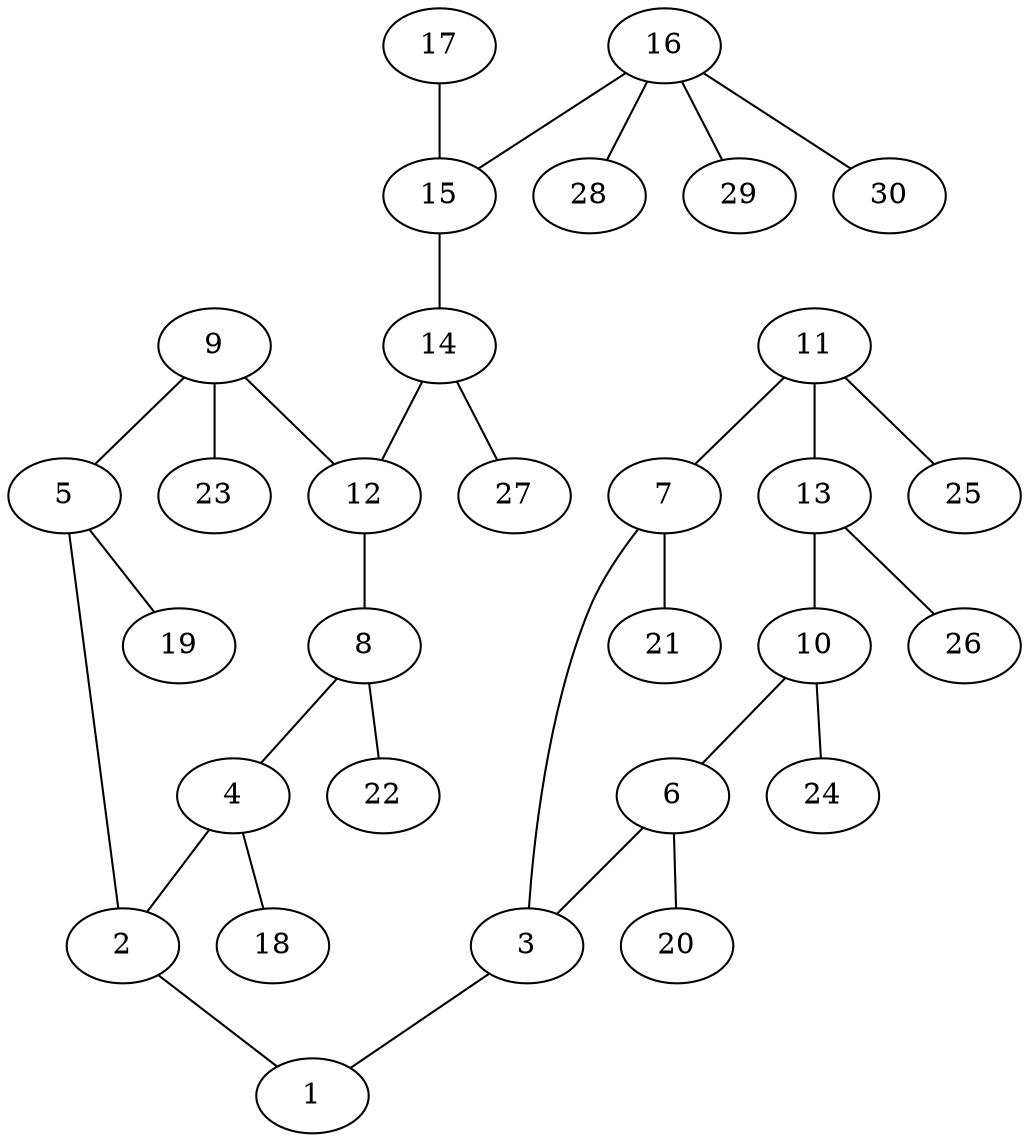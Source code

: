 graph molecule_3303 {
	1	 [chem=O];
	2	 [chem=C];
	2 -- 1	 [valence=1];
	3	 [chem=C];
	3 -- 1	 [valence=1];
	4	 [chem=C];
	4 -- 2	 [valence=2];
	18	 [chem=H];
	4 -- 18	 [valence=1];
	5	 [chem=C];
	5 -- 2	 [valence=1];
	19	 [chem=H];
	5 -- 19	 [valence=1];
	6	 [chem=C];
	6 -- 3	 [valence=2];
	20	 [chem=H];
	6 -- 20	 [valence=1];
	7	 [chem=C];
	7 -- 3	 [valence=1];
	21	 [chem=H];
	7 -- 21	 [valence=1];
	8	 [chem=C];
	8 -- 4	 [valence=1];
	22	 [chem=H];
	8 -- 22	 [valence=1];
	9	 [chem=C];
	9 -- 5	 [valence=2];
	12	 [chem=C];
	9 -- 12	 [valence=1];
	23	 [chem=H];
	9 -- 23	 [valence=1];
	10	 [chem=C];
	10 -- 6	 [valence=1];
	24	 [chem=H];
	10 -- 24	 [valence=1];
	11	 [chem=C];
	11 -- 7	 [valence=2];
	13	 [chem=C];
	11 -- 13	 [valence=1];
	25	 [chem=H];
	11 -- 25	 [valence=1];
	12 -- 8	 [valence=2];
	13 -- 10	 [valence=2];
	26	 [chem=H];
	13 -- 26	 [valence=1];
	14	 [chem=N];
	14 -- 12	 [valence=1];
	27	 [chem=H];
	14 -- 27	 [valence=1];
	15	 [chem=C];
	15 -- 14	 [valence=1];
	16	 [chem=C];
	16 -- 15	 [valence=1];
	28	 [chem=H];
	16 -- 28	 [valence=1];
	29	 [chem=H];
	16 -- 29	 [valence=1];
	30	 [chem=H];
	16 -- 30	 [valence=1];
	17	 [chem=O];
	17 -- 15	 [valence=2];
}
